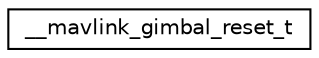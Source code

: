 digraph "Graphical Class Hierarchy"
{
 // INTERACTIVE_SVG=YES
  edge [fontname="Helvetica",fontsize="10",labelfontname="Helvetica",labelfontsize="10"];
  node [fontname="Helvetica",fontsize="10",shape=record];
  rankdir="LR";
  Node1 [label="__mavlink_gimbal_reset_t",height=0.2,width=0.4,color="black", fillcolor="white", style="filled",URL="$struct____mavlink__gimbal__reset__t.html"];
}
